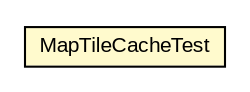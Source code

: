 #!/usr/local/bin/dot
#
# Class diagram 
# Generated by UMLGraph version R5_6-24-gf6e263 (http://www.umlgraph.org/)
#

digraph G {
	edge [fontname="arial",fontsize=10,labelfontname="arial",labelfontsize=10];
	node [fontname="arial",fontsize=10,shape=plaintext];
	nodesep=0.25;
	ranksep=0.5;
	// org.osmdroid.tileprovider.MapTileCacheTest
	c138622 [label=<<table title="org.osmdroid.tileprovider.MapTileCacheTest" border="0" cellborder="1" cellspacing="0" cellpadding="2" port="p" bgcolor="lemonChiffon" href="./MapTileCacheTest.html">
		<tr><td><table border="0" cellspacing="0" cellpadding="1">
<tr><td align="center" balign="center"> MapTileCacheTest </td></tr>
		</table></td></tr>
		</table>>, URL="./MapTileCacheTest.html", fontname="arial", fontcolor="black", fontsize=10.0];
}

